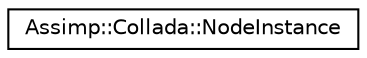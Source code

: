 digraph "Graphical Class Hierarchy"
{
  edge [fontname="Helvetica",fontsize="10",labelfontname="Helvetica",labelfontsize="10"];
  node [fontname="Helvetica",fontsize="10",shape=record];
  rankdir="LR";
  Node1 [label="Assimp::Collada::NodeInstance",height=0.2,width=0.4,color="black", fillcolor="white", style="filled",URL="$struct_assimp_1_1_collada_1_1_node_instance.html"];
}
